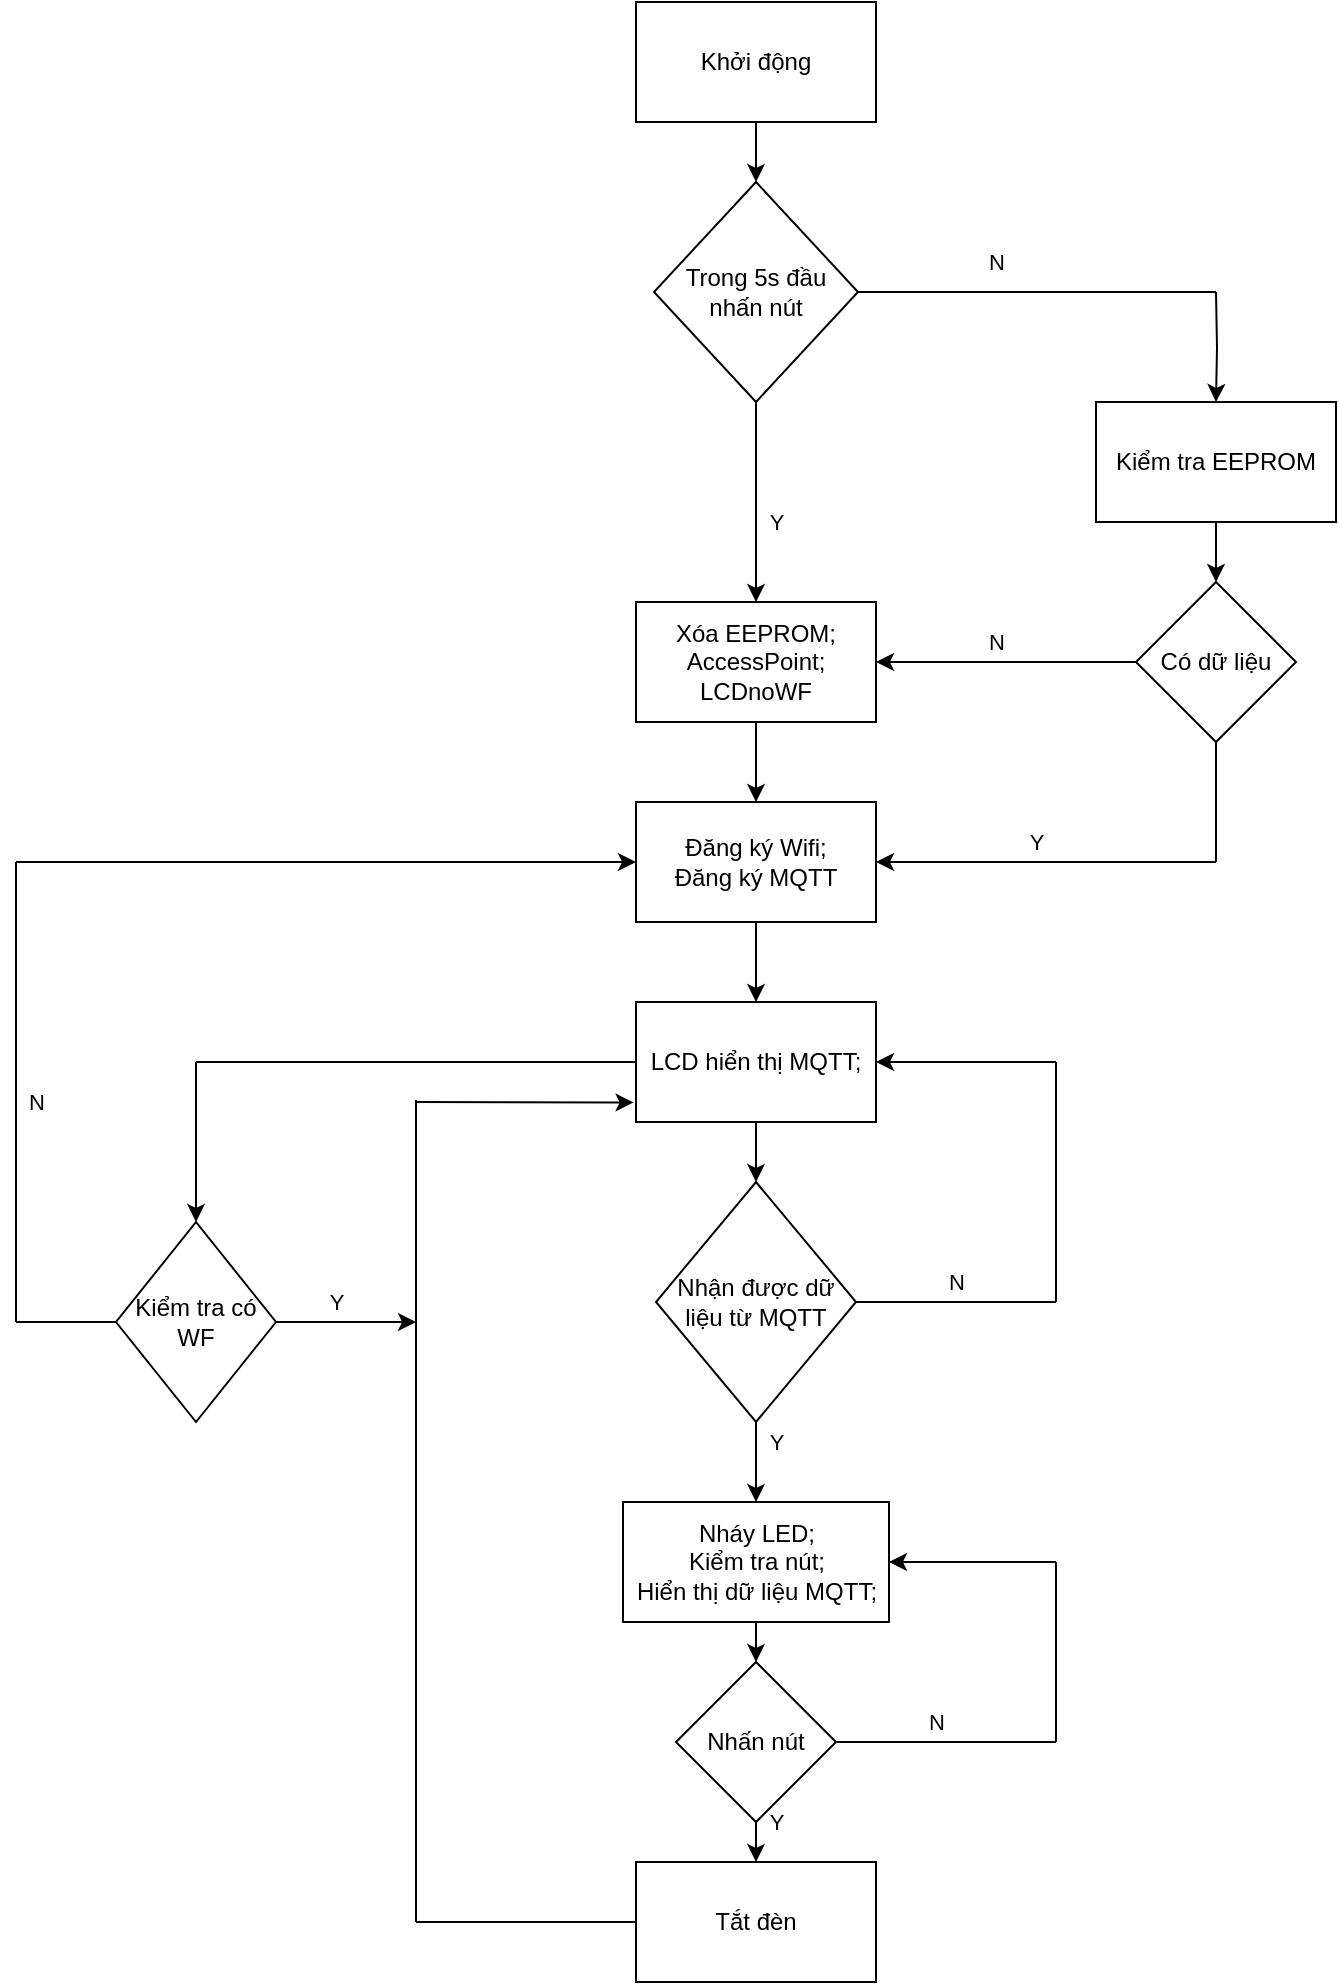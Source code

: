 <mxfile version="21.1.1" type="device">
  <diagram name="Trang-1" id="NKGNTXxKcWxRXpRBduQW">
    <mxGraphModel dx="2329" dy="1067" grid="0" gridSize="10" guides="1" tooltips="1" connect="1" arrows="1" fold="1" page="1" pageScale="1" pageWidth="827" pageHeight="1169" math="0" shadow="0">
      <root>
        <mxCell id="0" />
        <mxCell id="1" parent="0" />
        <mxCell id="IN-eBFpWBXS0Hc5TUv0M-14" value="" style="edgeStyle=orthogonalEdgeStyle;rounded=0;orthogonalLoop=1;jettySize=auto;html=1;" edge="1" parent="1" source="IN-eBFpWBXS0Hc5TUv0M-1" target="IN-eBFpWBXS0Hc5TUv0M-8">
          <mxGeometry relative="1" as="geometry" />
        </mxCell>
        <mxCell id="IN-eBFpWBXS0Hc5TUv0M-1" value="Khởi động" style="rounded=0;whiteSpace=wrap;html=1;" vertex="1" parent="1">
          <mxGeometry x="394" y="65" width="120" height="60" as="geometry" />
        </mxCell>
        <mxCell id="IN-eBFpWBXS0Hc5TUv0M-20" value="" style="edgeStyle=orthogonalEdgeStyle;rounded=0;orthogonalLoop=1;jettySize=auto;html=1;" edge="1" parent="1" source="IN-eBFpWBXS0Hc5TUv0M-2" target="IN-eBFpWBXS0Hc5TUv0M-9">
          <mxGeometry relative="1" as="geometry" />
        </mxCell>
        <mxCell id="IN-eBFpWBXS0Hc5TUv0M-2" value="Kiểm tra EEPROM" style="rounded=0;whiteSpace=wrap;html=1;" vertex="1" parent="1">
          <mxGeometry x="624" y="265" width="120" height="60" as="geometry" />
        </mxCell>
        <mxCell id="IN-eBFpWBXS0Hc5TUv0M-30" value="" style="edgeStyle=none;rounded=0;orthogonalLoop=1;jettySize=auto;html=1;" edge="1" parent="1" source="IN-eBFpWBXS0Hc5TUv0M-3" target="IN-eBFpWBXS0Hc5TUv0M-4">
          <mxGeometry relative="1" as="geometry" />
        </mxCell>
        <mxCell id="IN-eBFpWBXS0Hc5TUv0M-3" value="Xóa EEPROM;&lt;br&gt;AccessPoint;&lt;br&gt;LCDnoWF" style="rounded=0;whiteSpace=wrap;html=1;" vertex="1" parent="1">
          <mxGeometry x="394" y="365" width="120" height="60" as="geometry" />
        </mxCell>
        <mxCell id="IN-eBFpWBXS0Hc5TUv0M-31" value="" style="edgeStyle=none;rounded=0;orthogonalLoop=1;jettySize=auto;html=1;" edge="1" parent="1" source="IN-eBFpWBXS0Hc5TUv0M-4" target="IN-eBFpWBXS0Hc5TUv0M-6">
          <mxGeometry relative="1" as="geometry" />
        </mxCell>
        <mxCell id="IN-eBFpWBXS0Hc5TUv0M-4" value="Đăng ký Wifi;&lt;br&gt;Đăng ký MQTT" style="rounded=0;whiteSpace=wrap;html=1;" vertex="1" parent="1">
          <mxGeometry x="394" y="465" width="120" height="60" as="geometry" />
        </mxCell>
        <mxCell id="IN-eBFpWBXS0Hc5TUv0M-38" value="" style="edgeStyle=none;rounded=0;orthogonalLoop=1;jettySize=auto;html=1;" edge="1" parent="1" source="IN-eBFpWBXS0Hc5TUv0M-5" target="IN-eBFpWBXS0Hc5TUv0M-11">
          <mxGeometry relative="1" as="geometry" />
        </mxCell>
        <mxCell id="IN-eBFpWBXS0Hc5TUv0M-5" value="Nháy LED;&lt;br&gt;Kiểm tra nút;&lt;br&gt;Hiển thị dữ liệu MQTT;" style="rounded=0;whiteSpace=wrap;html=1;" vertex="1" parent="1">
          <mxGeometry x="387.5" y="815" width="133" height="60" as="geometry" />
        </mxCell>
        <mxCell id="IN-eBFpWBXS0Hc5TUv0M-32" value="" style="edgeStyle=none;rounded=0;orthogonalLoop=1;jettySize=auto;html=1;" edge="1" parent="1" source="IN-eBFpWBXS0Hc5TUv0M-6" target="IN-eBFpWBXS0Hc5TUv0M-10">
          <mxGeometry relative="1" as="geometry" />
        </mxCell>
        <mxCell id="IN-eBFpWBXS0Hc5TUv0M-6" value="LCD hiển thị MQTT;" style="rounded=0;whiteSpace=wrap;html=1;" vertex="1" parent="1">
          <mxGeometry x="394" y="565" width="120" height="60" as="geometry" />
        </mxCell>
        <mxCell id="IN-eBFpWBXS0Hc5TUv0M-7" value="Tắt đèn" style="rounded=0;whiteSpace=wrap;html=1;" vertex="1" parent="1">
          <mxGeometry x="394" y="995" width="120" height="60" as="geometry" />
        </mxCell>
        <mxCell id="IN-eBFpWBXS0Hc5TUv0M-53" value="Y" style="edgeStyle=none;rounded=0;orthogonalLoop=1;jettySize=auto;html=1;" edge="1" parent="1" source="IN-eBFpWBXS0Hc5TUv0M-8" target="IN-eBFpWBXS0Hc5TUv0M-3">
          <mxGeometry x="0.2" y="10" relative="1" as="geometry">
            <mxPoint as="offset" />
          </mxGeometry>
        </mxCell>
        <mxCell id="IN-eBFpWBXS0Hc5TUv0M-8" value="Trong 5s đầu nhấn nút" style="rhombus;whiteSpace=wrap;html=1;" vertex="1" parent="1">
          <mxGeometry x="403" y="155" width="102" height="110" as="geometry" />
        </mxCell>
        <mxCell id="IN-eBFpWBXS0Hc5TUv0M-22" value="N" style="edgeStyle=orthogonalEdgeStyle;rounded=0;orthogonalLoop=1;jettySize=auto;html=1;" edge="1" parent="1" source="IN-eBFpWBXS0Hc5TUv0M-9">
          <mxGeometry x="0.077" y="-10" relative="1" as="geometry">
            <mxPoint x="514" y="395" as="targetPoint" />
            <mxPoint as="offset" />
          </mxGeometry>
        </mxCell>
        <mxCell id="IN-eBFpWBXS0Hc5TUv0M-9" value="Có dữ liệu" style="rhombus;whiteSpace=wrap;html=1;" vertex="1" parent="1">
          <mxGeometry x="644" y="355" width="80" height="80" as="geometry" />
        </mxCell>
        <mxCell id="IN-eBFpWBXS0Hc5TUv0M-33" value="Y" style="edgeStyle=none;rounded=0;orthogonalLoop=1;jettySize=auto;html=1;" edge="1" parent="1" source="IN-eBFpWBXS0Hc5TUv0M-10" target="IN-eBFpWBXS0Hc5TUv0M-5">
          <mxGeometry x="-0.5" y="10" relative="1" as="geometry">
            <mxPoint as="offset" />
          </mxGeometry>
        </mxCell>
        <mxCell id="IN-eBFpWBXS0Hc5TUv0M-10" value="Nhận được dữ liệu từ MQTT" style="rhombus;whiteSpace=wrap;html=1;" vertex="1" parent="1">
          <mxGeometry x="404" y="655" width="100" height="120" as="geometry" />
        </mxCell>
        <mxCell id="IN-eBFpWBXS0Hc5TUv0M-39" value="Y" style="edgeStyle=none;rounded=0;orthogonalLoop=1;jettySize=auto;html=1;" edge="1" parent="1" source="IN-eBFpWBXS0Hc5TUv0M-11" target="IN-eBFpWBXS0Hc5TUv0M-7">
          <mxGeometry x="-1" y="10" relative="1" as="geometry">
            <mxPoint as="offset" />
          </mxGeometry>
        </mxCell>
        <mxCell id="IN-eBFpWBXS0Hc5TUv0M-11" value="Nhấn nút" style="rhombus;whiteSpace=wrap;html=1;" vertex="1" parent="1">
          <mxGeometry x="414" y="895" width="80" height="80" as="geometry" />
        </mxCell>
        <mxCell id="IN-eBFpWBXS0Hc5TUv0M-12" value="Kiểm tra có WF" style="rhombus;whiteSpace=wrap;html=1;" vertex="1" parent="1">
          <mxGeometry x="134" y="675" width="80" height="100" as="geometry" />
        </mxCell>
        <mxCell id="IN-eBFpWBXS0Hc5TUv0M-17" value="" style="edgeStyle=orthogonalEdgeStyle;rounded=0;orthogonalLoop=1;jettySize=auto;html=1;" edge="1" parent="1" target="IN-eBFpWBXS0Hc5TUv0M-2">
          <mxGeometry relative="1" as="geometry">
            <mxPoint x="684" y="210" as="sourcePoint" />
          </mxGeometry>
        </mxCell>
        <mxCell id="IN-eBFpWBXS0Hc5TUv0M-19" value="N" style="endArrow=none;html=1;rounded=0;exitX=1;exitY=0.5;exitDx=0;exitDy=0;strokeColor=#000000;" edge="1" parent="1" source="IN-eBFpWBXS0Hc5TUv0M-8">
          <mxGeometry x="-0.229" y="15" width="50" height="50" relative="1" as="geometry">
            <mxPoint x="544" y="195" as="sourcePoint" />
            <mxPoint x="684" y="210" as="targetPoint" />
            <Array as="points">
              <mxPoint x="594" y="210" />
            </Array>
            <mxPoint as="offset" />
          </mxGeometry>
        </mxCell>
        <mxCell id="IN-eBFpWBXS0Hc5TUv0M-26" value="" style="endArrow=none;html=1;rounded=0;entryX=0.5;entryY=1;entryDx=0;entryDy=0;" edge="1" parent="1" target="IN-eBFpWBXS0Hc5TUv0M-9">
          <mxGeometry width="50" height="50" relative="1" as="geometry">
            <mxPoint x="684" y="495" as="sourcePoint" />
            <mxPoint x="594" y="435" as="targetPoint" />
          </mxGeometry>
        </mxCell>
        <mxCell id="IN-eBFpWBXS0Hc5TUv0M-29" value="Y" style="endArrow=classic;html=1;rounded=0;entryX=1;entryY=0.5;entryDx=0;entryDy=0;" edge="1" parent="1" target="IN-eBFpWBXS0Hc5TUv0M-4">
          <mxGeometry x="0.059" y="-10" width="50" height="50" relative="1" as="geometry">
            <mxPoint x="684" y="495" as="sourcePoint" />
            <mxPoint x="594" y="435" as="targetPoint" />
            <mxPoint as="offset" />
          </mxGeometry>
        </mxCell>
        <mxCell id="IN-eBFpWBXS0Hc5TUv0M-34" value="N" style="endArrow=none;html=1;rounded=0;exitX=1;exitY=0.5;exitDx=0;exitDy=0;" edge="1" parent="1" source="IN-eBFpWBXS0Hc5TUv0M-10">
          <mxGeometry y="10" width="50" height="50" relative="1" as="geometry">
            <mxPoint x="544" y="725" as="sourcePoint" />
            <mxPoint x="604" y="715" as="targetPoint" />
            <mxPoint as="offset" />
          </mxGeometry>
        </mxCell>
        <mxCell id="IN-eBFpWBXS0Hc5TUv0M-36" value="" style="endArrow=none;html=1;rounded=0;" edge="1" parent="1">
          <mxGeometry width="50" height="50" relative="1" as="geometry">
            <mxPoint x="604" y="715" as="sourcePoint" />
            <mxPoint x="604" y="595" as="targetPoint" />
          </mxGeometry>
        </mxCell>
        <mxCell id="IN-eBFpWBXS0Hc5TUv0M-37" value="" style="endArrow=classic;html=1;rounded=0;entryX=1;entryY=0.5;entryDx=0;entryDy=0;" edge="1" parent="1" target="IN-eBFpWBXS0Hc5TUv0M-6">
          <mxGeometry width="50" height="50" relative="1" as="geometry">
            <mxPoint x="604" y="595" as="sourcePoint" />
            <mxPoint x="594" y="675" as="targetPoint" />
          </mxGeometry>
        </mxCell>
        <mxCell id="IN-eBFpWBXS0Hc5TUv0M-40" value="N" style="endArrow=none;html=1;rounded=0;exitX=1;exitY=0.5;exitDx=0;exitDy=0;" edge="1" parent="1" source="IN-eBFpWBXS0Hc5TUv0M-11">
          <mxGeometry x="-0.091" y="10" width="50" height="50" relative="1" as="geometry">
            <mxPoint x="544" y="955" as="sourcePoint" />
            <mxPoint x="604" y="935" as="targetPoint" />
            <mxPoint as="offset" />
          </mxGeometry>
        </mxCell>
        <mxCell id="IN-eBFpWBXS0Hc5TUv0M-41" value="" style="endArrow=none;html=1;rounded=0;" edge="1" parent="1">
          <mxGeometry width="50" height="50" relative="1" as="geometry">
            <mxPoint x="604" y="935" as="sourcePoint" />
            <mxPoint x="604" y="845" as="targetPoint" />
          </mxGeometry>
        </mxCell>
        <mxCell id="IN-eBFpWBXS0Hc5TUv0M-42" value="" style="endArrow=classic;html=1;rounded=0;entryX=1;entryY=0.5;entryDx=0;entryDy=0;" edge="1" parent="1" target="IN-eBFpWBXS0Hc5TUv0M-5">
          <mxGeometry width="50" height="50" relative="1" as="geometry">
            <mxPoint x="604" y="845" as="sourcePoint" />
            <mxPoint x="594" y="865" as="targetPoint" />
          </mxGeometry>
        </mxCell>
        <mxCell id="IN-eBFpWBXS0Hc5TUv0M-43" value="" style="endArrow=none;html=1;rounded=0;exitX=0;exitY=0.5;exitDx=0;exitDy=0;" edge="1" parent="1" source="IN-eBFpWBXS0Hc5TUv0M-7">
          <mxGeometry width="50" height="50" relative="1" as="geometry">
            <mxPoint x="544" y="955" as="sourcePoint" />
            <mxPoint x="284" y="1025" as="targetPoint" />
          </mxGeometry>
        </mxCell>
        <mxCell id="IN-eBFpWBXS0Hc5TUv0M-44" value="" style="endArrow=none;html=1;rounded=0;" edge="1" parent="1">
          <mxGeometry width="50" height="50" relative="1" as="geometry">
            <mxPoint x="284" y="1025" as="sourcePoint" />
            <mxPoint x="284" y="614.048" as="targetPoint" />
          </mxGeometry>
        </mxCell>
        <mxCell id="IN-eBFpWBXS0Hc5TUv0M-45" value="" style="endArrow=classic;html=1;rounded=0;entryX=-0.01;entryY=0.837;entryDx=0;entryDy=0;entryPerimeter=0;" edge="1" parent="1" target="IN-eBFpWBXS0Hc5TUv0M-6">
          <mxGeometry width="50" height="50" relative="1" as="geometry">
            <mxPoint x="284" y="615" as="sourcePoint" />
            <mxPoint x="594" y="715" as="targetPoint" />
          </mxGeometry>
        </mxCell>
        <mxCell id="IN-eBFpWBXS0Hc5TUv0M-46" value="" style="endArrow=none;html=1;rounded=0;entryX=0;entryY=0.5;entryDx=0;entryDy=0;edgeStyle=elbowEdgeStyle;elbow=vertical;" edge="1" parent="1" target="IN-eBFpWBXS0Hc5TUv0M-6">
          <mxGeometry width="50" height="50" relative="1" as="geometry">
            <mxPoint x="174" y="595" as="sourcePoint" />
            <mxPoint x="594" y="625" as="targetPoint" />
          </mxGeometry>
        </mxCell>
        <mxCell id="IN-eBFpWBXS0Hc5TUv0M-47" value="" style="endArrow=classic;html=1;rounded=0;entryX=0.5;entryY=0;entryDx=0;entryDy=0;" edge="1" parent="1" target="IN-eBFpWBXS0Hc5TUv0M-12">
          <mxGeometry width="50" height="50" relative="1" as="geometry">
            <mxPoint x="174" y="595" as="sourcePoint" />
            <mxPoint x="394" y="655" as="targetPoint" />
          </mxGeometry>
        </mxCell>
        <mxCell id="IN-eBFpWBXS0Hc5TUv0M-49" value="" style="endArrow=none;html=1;rounded=0;exitX=0;exitY=0.5;exitDx=0;exitDy=0;" edge="1" parent="1" source="IN-eBFpWBXS0Hc5TUv0M-12">
          <mxGeometry width="50" height="50" relative="1" as="geometry">
            <mxPoint x="394" y="655" as="sourcePoint" />
            <mxPoint x="84" y="725" as="targetPoint" />
          </mxGeometry>
        </mxCell>
        <mxCell id="IN-eBFpWBXS0Hc5TUv0M-50" value="N" style="endArrow=none;html=1;rounded=0;" edge="1" parent="1">
          <mxGeometry x="-0.043" y="-10" width="50" height="50" relative="1" as="geometry">
            <mxPoint x="84" y="725" as="sourcePoint" />
            <mxPoint x="84" y="495" as="targetPoint" />
            <Array as="points">
              <mxPoint x="84" y="605" />
            </Array>
            <mxPoint as="offset" />
          </mxGeometry>
        </mxCell>
        <mxCell id="IN-eBFpWBXS0Hc5TUv0M-51" value="" style="endArrow=classic;html=1;rounded=0;entryX=0;entryY=0.5;entryDx=0;entryDy=0;" edge="1" parent="1" target="IN-eBFpWBXS0Hc5TUv0M-4">
          <mxGeometry width="50" height="50" relative="1" as="geometry">
            <mxPoint x="84" y="495" as="sourcePoint" />
            <mxPoint x="444" y="605" as="targetPoint" />
          </mxGeometry>
        </mxCell>
        <mxCell id="IN-eBFpWBXS0Hc5TUv0M-52" value="Y" style="endArrow=classic;html=1;rounded=0;exitX=1;exitY=0.5;exitDx=0;exitDy=0;" edge="1" parent="1" source="IN-eBFpWBXS0Hc5TUv0M-12">
          <mxGeometry x="-0.143" y="10" width="50" height="50" relative="1" as="geometry">
            <mxPoint x="394" y="725" as="sourcePoint" />
            <mxPoint x="284" y="725" as="targetPoint" />
            <mxPoint as="offset" />
          </mxGeometry>
        </mxCell>
      </root>
    </mxGraphModel>
  </diagram>
</mxfile>
